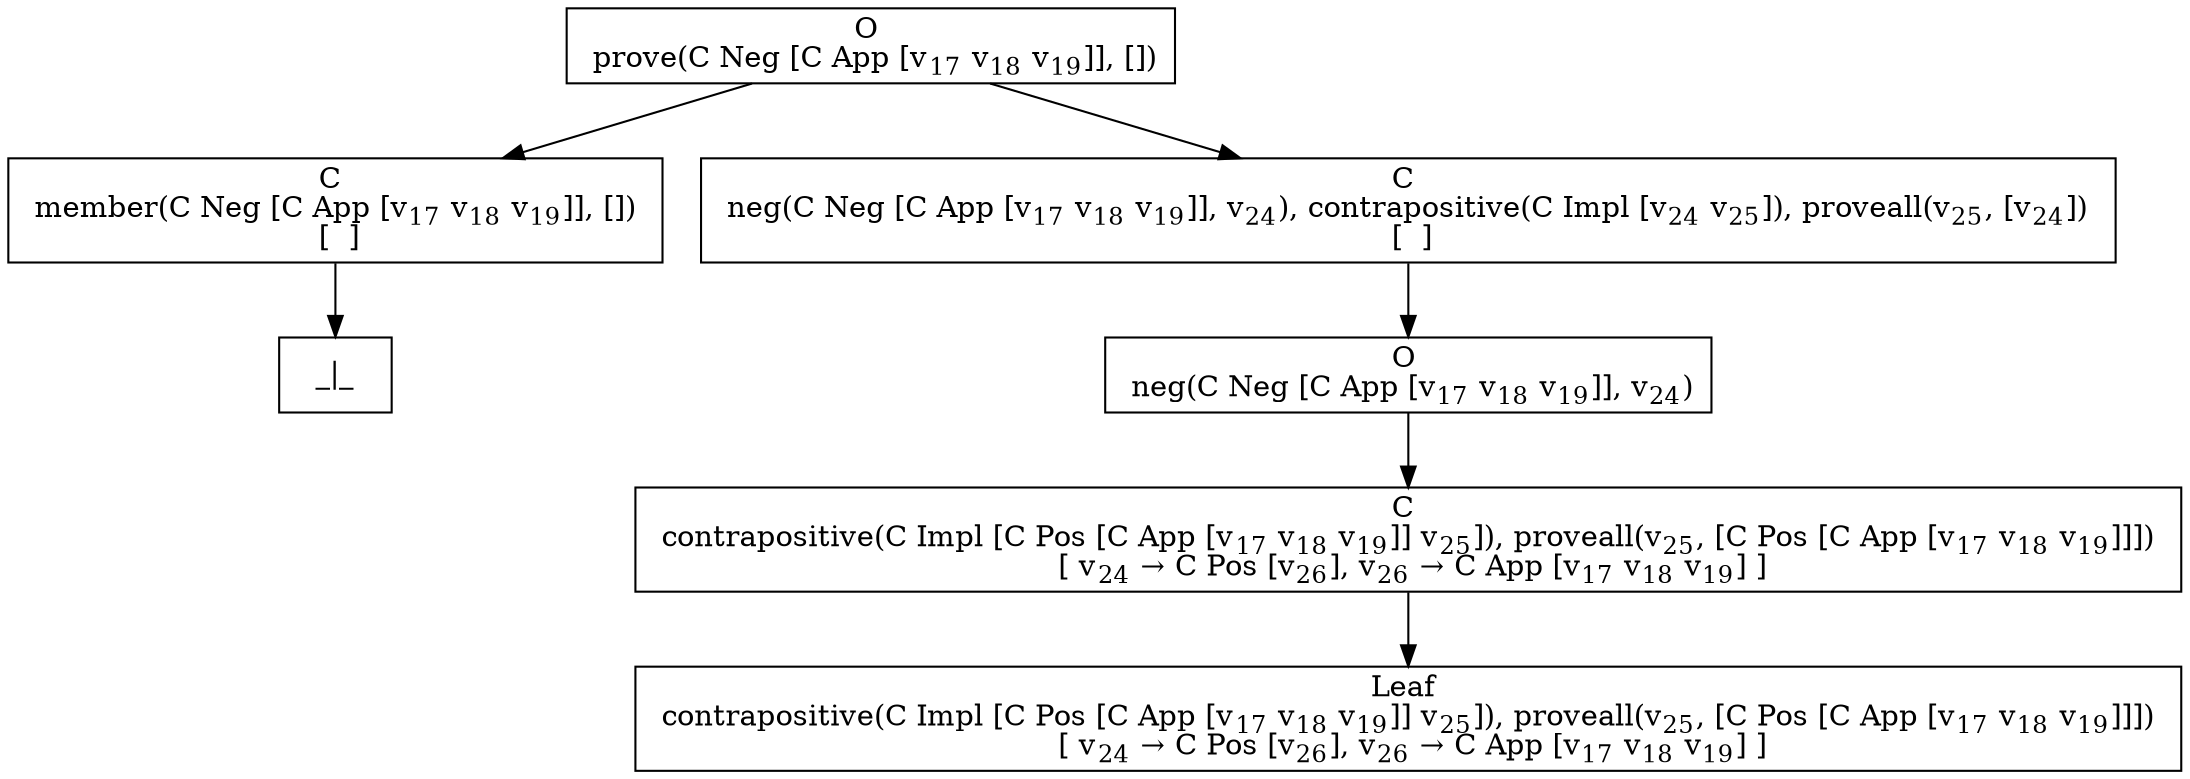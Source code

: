 digraph {
    graph [rankdir=TB
          ,bgcolor=transparent];
    node [shape=box
         ,fillcolor=white
         ,style=filled];
    0 [label=<O <BR/> prove(C Neg [C App [v<SUB>17</SUB> v<SUB>18</SUB> v<SUB>19</SUB>]], [])>];
    1 [label=<C <BR/> member(C Neg [C App [v<SUB>17</SUB> v<SUB>18</SUB> v<SUB>19</SUB>]], []) <BR/>  [  ] >];
    2 [label=<C <BR/> neg(C Neg [C App [v<SUB>17</SUB> v<SUB>18</SUB> v<SUB>19</SUB>]], v<SUB>24</SUB>), contrapositive(C Impl [v<SUB>24</SUB> v<SUB>25</SUB>]), proveall(v<SUB>25</SUB>, [v<SUB>24</SUB>]) <BR/>  [  ] >];
    3 [label=<_|_>];
    4 [label=<O <BR/> neg(C Neg [C App [v<SUB>17</SUB> v<SUB>18</SUB> v<SUB>19</SUB>]], v<SUB>24</SUB>)>];
    5 [label=<C <BR/> contrapositive(C Impl [C Pos [C App [v<SUB>17</SUB> v<SUB>18</SUB> v<SUB>19</SUB>]] v<SUB>25</SUB>]), proveall(v<SUB>25</SUB>, [C Pos [C App [v<SUB>17</SUB> v<SUB>18</SUB> v<SUB>19</SUB>]]]) <BR/>  [ v<SUB>24</SUB> &rarr; C Pos [v<SUB>26</SUB>], v<SUB>26</SUB> &rarr; C App [v<SUB>17</SUB> v<SUB>18</SUB> v<SUB>19</SUB>] ] >];
    6 [label=<Leaf <BR/> contrapositive(C Impl [C Pos [C App [v<SUB>17</SUB> v<SUB>18</SUB> v<SUB>19</SUB>]] v<SUB>25</SUB>]), proveall(v<SUB>25</SUB>, [C Pos [C App [v<SUB>17</SUB> v<SUB>18</SUB> v<SUB>19</SUB>]]]) <BR/>  [ v<SUB>24</SUB> &rarr; C Pos [v<SUB>26</SUB>], v<SUB>26</SUB> &rarr; C App [v<SUB>17</SUB> v<SUB>18</SUB> v<SUB>19</SUB>] ] >];
    0 -> 1 [label=""];
    0 -> 2 [label=""];
    1 -> 3 [label=""];
    2 -> 4 [label=""];
    4 -> 5 [label=""];
    5 -> 6 [label=""];
}
